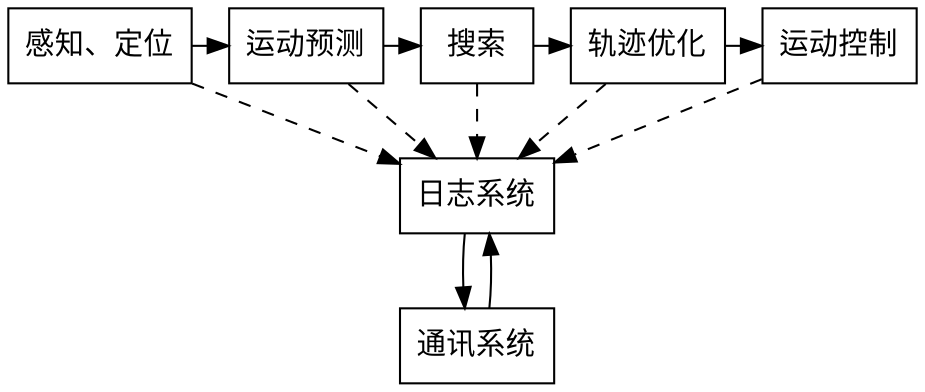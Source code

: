 digraph {
    "感知、定位" [shape=box]

    "日志系统" [shape=box]
    "通讯系统" [shape=box]


    subgraph "运动规划" {
        rank=same
        style=filled
		bgcolor=lightgrey
        label="运动规划"

        "运动预测" [shape=box]
        "运动控制" [shape=box]
        "搜索" [shape=box]
        "轨迹优化" [shape=box]

        "感知、定位" -> "运动预测"
        "运动预测" -> "搜索"
        "搜索" -> "轨迹优化"
        "轨迹优化" -> "运动控制"
    }

    "感知、定位" -> "日志系统" [style=dashed]

    "运动预测" -> "日志系统" [style=dashed]
    "搜索" -> "日志系统" [style=dashed]
    "轨迹优化" -> "日志系统" [style=dashed]
    "运动控制" -> "日志系统" [style=dashed]

    "日志系统" -> "通讯系统"
    "通讯系统" -> "日志系统"
}
